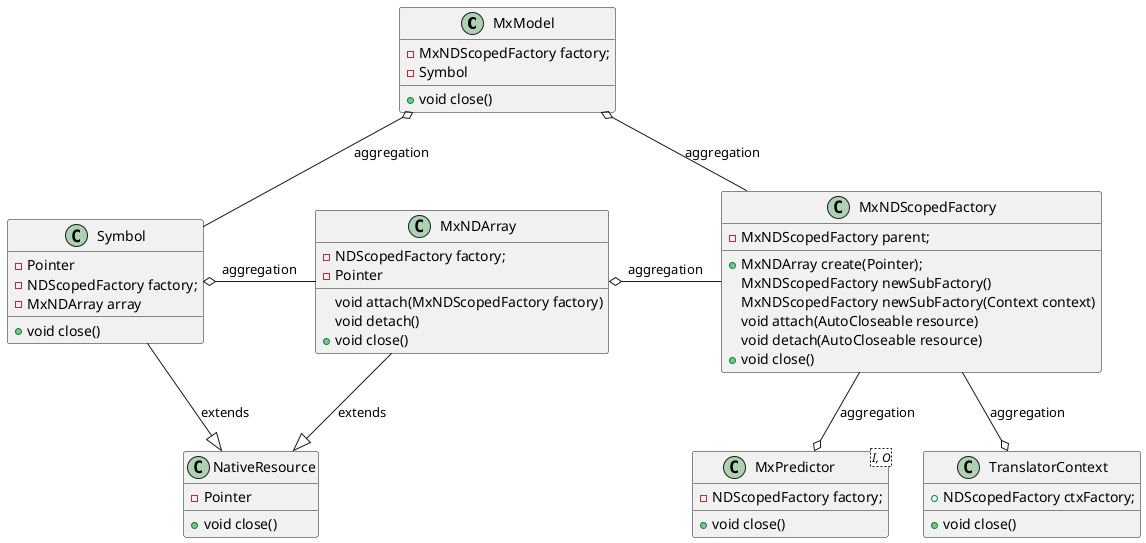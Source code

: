 @startuml
class MxModel {
    -MxNDScopedFactory factory;
    -Symbol
    +void close()
}

class MxPredictor<I, O> {
    -NDScopedFactory factory;
    +void close()
}

class TranslatorContext {
    +NDScopedFactory ctxFactory;
    +void close()
}

class MxNDScopedFactory {
    -MxNDScopedFactory parent;
    +MxNDArray create(Pointer);
    MxNDScopedFactory newSubFactory()
    MxNDScopedFactory newSubFactory(Context context)
    void attach(AutoCloseable resource)
    void detach(AutoCloseable resource)
    +void close()
}

class MxNDArray {
    -NDScopedFactory factory;
    -Pointer
    void attach(MxNDScopedFactory factory)
    void detach()
    +void close()
}

class NativeResource {
    -Pointer
    +void close()
}

class Symbol {
    -Pointer
    -NDScopedFactory factory;
    -MxNDArray array
    +void close()
}

MxModel o-- Symbol : aggregation
MxModel o-- MxNDScopedFactory : aggregation
Symbol o-right- MxNDArray : aggregation

MxNDArray --|> NativeResource : extends
Symbol --|> NativeResource : extends


MxNDArray o-right- MxNDScopedFactory : aggregation
MxPredictor o-up- MxNDScopedFactory : aggregation
TranslatorContext o-up- MxNDScopedFactory : aggregation



@enduml
